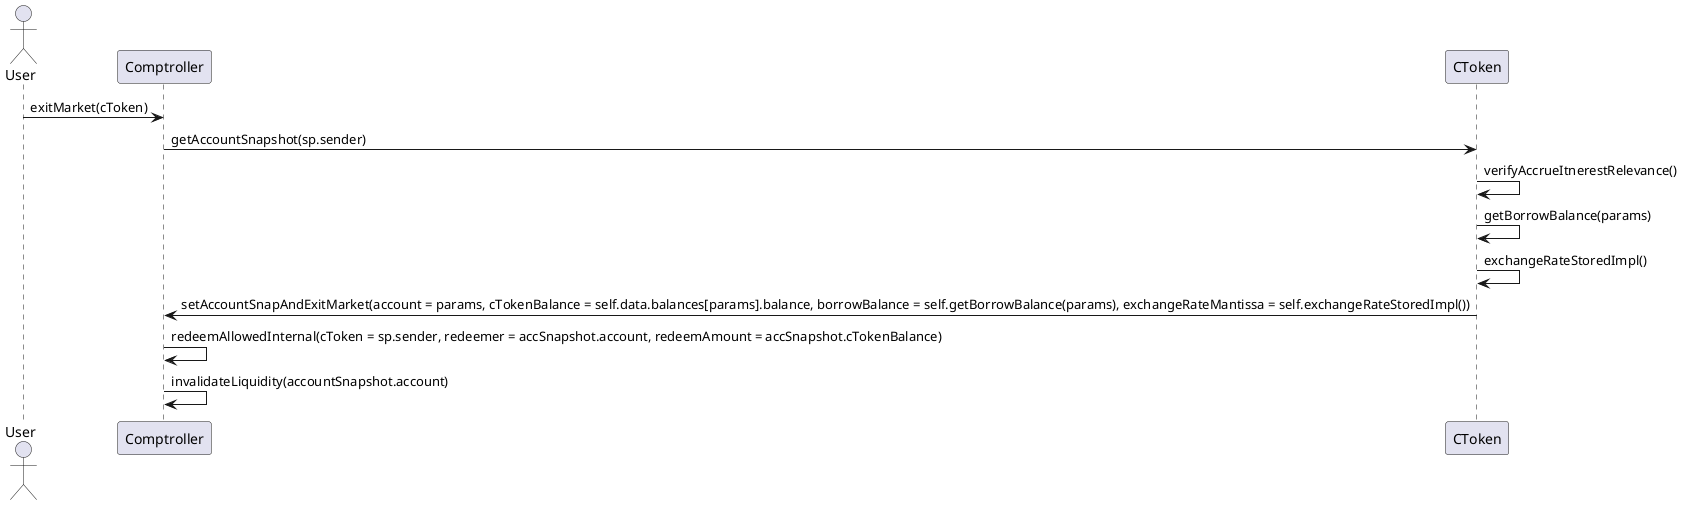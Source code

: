 @startuml
actor User
participant Comptroller
participant CToken

User -> Comptroller : exitMarket(cToken)
Comptroller -> CToken : getAccountSnapshot(sp.sender)
CToken -> CToken : verifyAccrueItnerestRelevance()
CToken -> CToken : getBorrowBalance(params)
CToken -> CToken : exchangeRateStoredImpl()
CToken -> Comptroller : setAccountSnapAndExitMarket(account = params, cTokenBalance = self.data.balances[params].balance, borrowBalance = self.getBorrowBalance(params), exchangeRateMantissa = self.exchangeRateStoredImpl())
Comptroller -> Comptroller : redeemAllowedInternal(cToken = sp.sender, redeemer = accSnapshot.account, redeemAmount = accSnapshot.cTokenBalance)
Comptroller -> Comptroller : invalidateLiquidity(accountSnapshot.account)
@enduml
